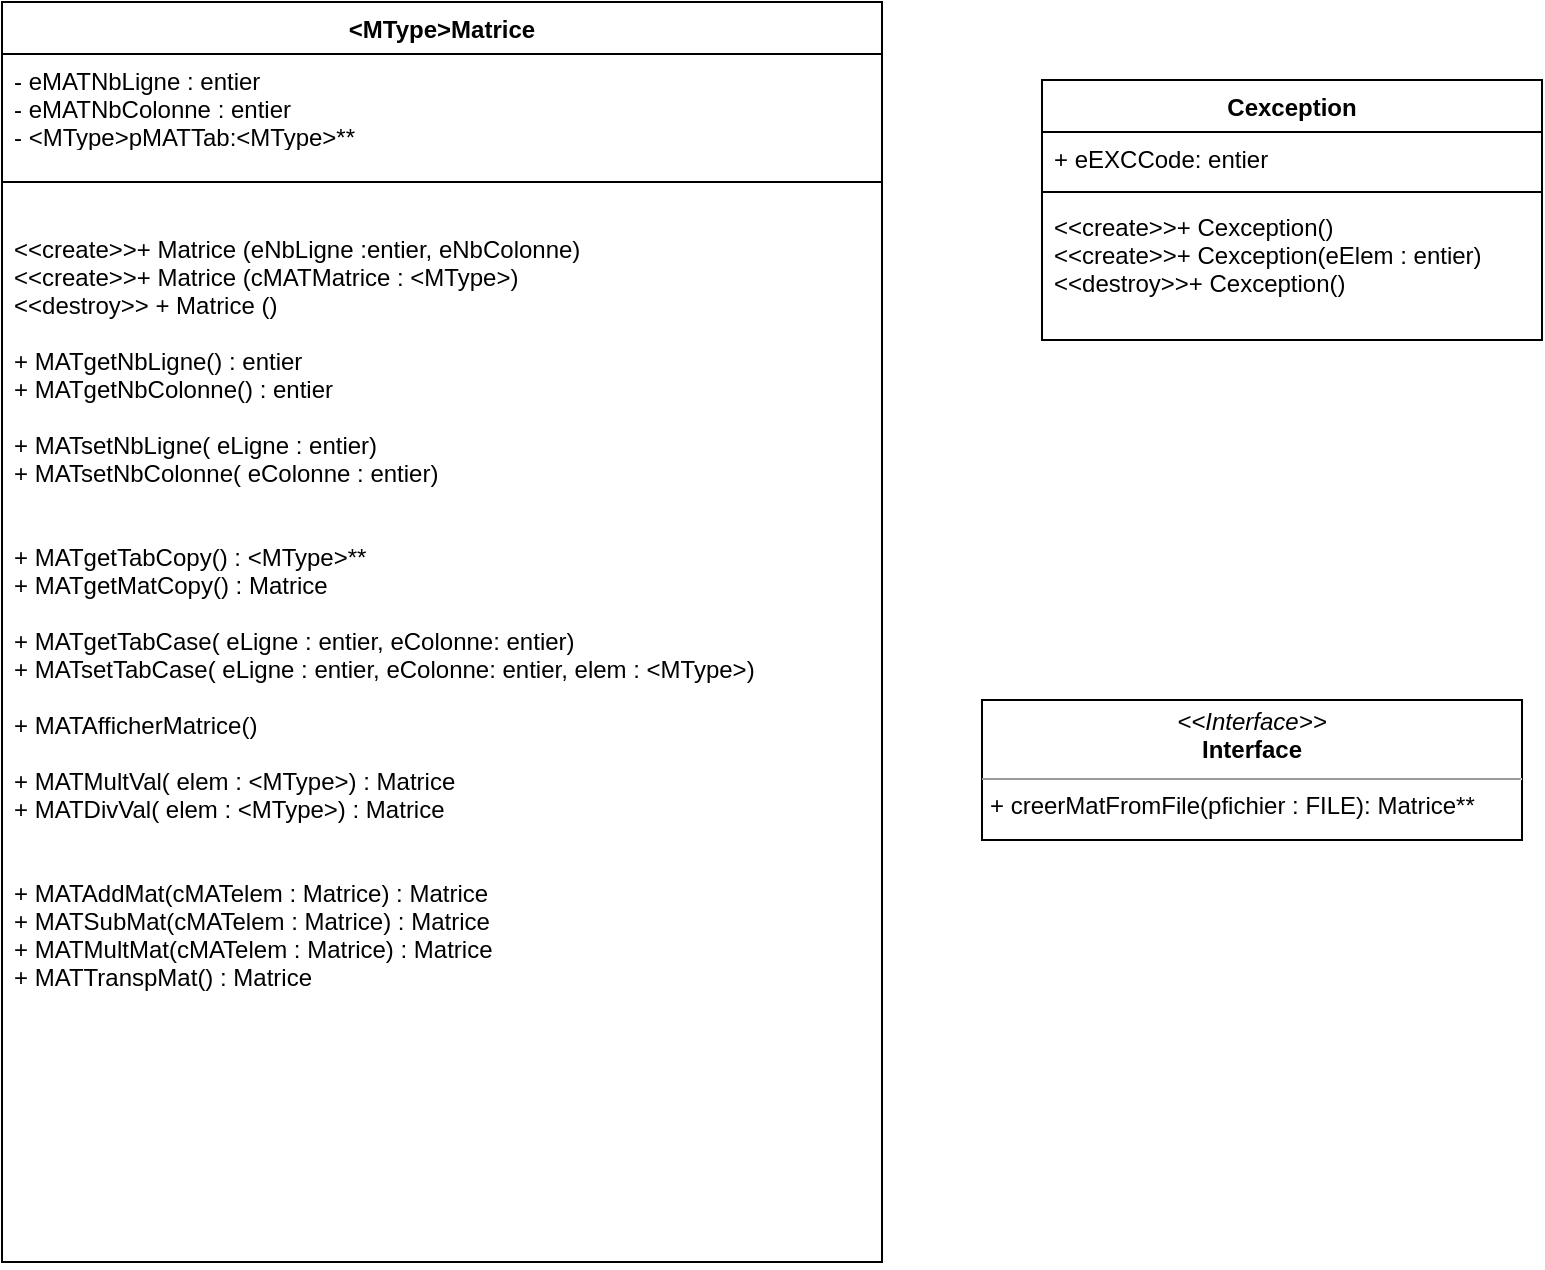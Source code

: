 <mxfile version="14.5.3" type="github"><diagram id="C5RBs43oDa-KdzZeNtuy" name="Page-1"><mxGraphModel dx="1422" dy="762" grid="1" gridSize="10" guides="1" tooltips="1" connect="1" arrows="1" fold="1" page="1" pageScale="1" pageWidth="827" pageHeight="1169" math="0" shadow="0"><root><mxCell id="WIyWlLk6GJQsqaUBKTNV-0"/><mxCell id="WIyWlLk6GJQsqaUBKTNV-1" parent="WIyWlLk6GJQsqaUBKTNV-0"/><mxCell id="6j5N_eswq_ABTqLzLRng-0" value="&lt;MType&gt;Matrice" style="swimlane;fontStyle=1;align=center;verticalAlign=top;childLayout=stackLayout;horizontal=1;startSize=26;horizontalStack=0;resizeParent=1;resizeParentMax=0;resizeLast=0;collapsible=1;marginBottom=0;" parent="WIyWlLk6GJQsqaUBKTNV-1" vertex="1"><mxGeometry x="20" y="81" width="440" height="630" as="geometry"/></mxCell><mxCell id="6j5N_eswq_ABTqLzLRng-1" value="- eMATNbLigne : entier&#10;- eMATNbColonne : entier&#10;- &lt;MType&gt;pMATTab:&lt;MType&gt;** &#10;&#10;" style="text;strokeColor=none;fillColor=none;align=left;verticalAlign=top;spacingLeft=4;spacingRight=4;overflow=hidden;rotatable=0;points=[[0,0.5],[1,0.5]];portConstraint=eastwest;" parent="6j5N_eswq_ABTqLzLRng-0" vertex="1"><mxGeometry y="26" width="440" height="44" as="geometry"/></mxCell><mxCell id="6j5N_eswq_ABTqLzLRng-2" value="" style="line;strokeWidth=1;fillColor=none;align=left;verticalAlign=middle;spacingTop=-1;spacingLeft=3;spacingRight=3;rotatable=0;labelPosition=right;points=[];portConstraint=eastwest;" parent="6j5N_eswq_ABTqLzLRng-0" vertex="1"><mxGeometry y="70" width="440" height="40" as="geometry"/></mxCell><mxCell id="6j5N_eswq_ABTqLzLRng-3" value="&lt;&lt;create&gt;&gt;+ Matrice (eNbLigne :entier, eNbColonne)&#10;&lt;&lt;create&gt;&gt;+ Matrice (cMATMatrice : &lt;MType&gt;)&#10;&lt;&lt;destroy&gt;&gt; + Matrice ()&#10;&#10;+ MATgetNbLigne() : entier&#10;+ MATgetNbColonne() : entier&#10;&#10;+ MATsetNbLigne( eLigne : entier)&#10;+ MATsetNbColonne( eColonne : entier)&#10;&#10;&#10;+ MATgetTabCopy() : &lt;MType&gt;**&#10;+ MATgetMatCopy() : Matrice&#10;&#10;+ MATgetTabCase( eLigne : entier, eColonne: entier)&#10;+ MATsetTabCase( eLigne : entier, eColonne: entier, elem : &lt;MType&gt;)&#10;&#10;+ MATAfficherMatrice()&#10;&#10;+ MATMultVal( elem : &lt;MType&gt;) : Matrice&#10;+ MATDivVal( elem : &lt;MType&gt;) : Matrice&#10;&#10;&#10;+ MATAddMat(cMATelem : Matrice) : Matrice&#10;+ MATSubMat(cMATelem : Matrice) : Matrice&#10;+ MATMultMat(cMATelem : Matrice) : Matrice&#10;+ MATTranspMat() : Matrice&#10;" style="text;strokeColor=none;fillColor=none;align=left;verticalAlign=top;spacingLeft=4;spacingRight=4;overflow=hidden;rotatable=0;points=[[0,0.5],[1,0.5]];portConstraint=eastwest;" parent="6j5N_eswq_ABTqLzLRng-0" vertex="1"><mxGeometry y="110" width="440" height="520" as="geometry"/></mxCell><mxCell id="UPzAUhYSlvsAUSQlGG3C-1" value="Cexception" style="swimlane;fontStyle=1;align=center;verticalAlign=top;childLayout=stackLayout;horizontal=1;startSize=26;horizontalStack=0;resizeParent=1;resizeParentMax=0;resizeLast=0;collapsible=1;marginBottom=0;" parent="WIyWlLk6GJQsqaUBKTNV-1" vertex="1"><mxGeometry x="540" y="120" width="250" height="130" as="geometry"/></mxCell><mxCell id="UPzAUhYSlvsAUSQlGG3C-2" value="+ eEXCCode: entier" style="text;strokeColor=none;fillColor=none;align=left;verticalAlign=top;spacingLeft=4;spacingRight=4;overflow=hidden;rotatable=0;points=[[0,0.5],[1,0.5]];portConstraint=eastwest;" parent="UPzAUhYSlvsAUSQlGG3C-1" vertex="1"><mxGeometry y="26" width="250" height="26" as="geometry"/></mxCell><mxCell id="UPzAUhYSlvsAUSQlGG3C-3" value="" style="line;strokeWidth=1;fillColor=none;align=left;verticalAlign=middle;spacingTop=-1;spacingLeft=3;spacingRight=3;rotatable=0;labelPosition=right;points=[];portConstraint=eastwest;" parent="UPzAUhYSlvsAUSQlGG3C-1" vertex="1"><mxGeometry y="52" width="250" height="8" as="geometry"/></mxCell><mxCell id="UPzAUhYSlvsAUSQlGG3C-4" value="&lt;&lt;create&gt;&gt;+ Cexception()&#10;&lt;&lt;create&gt;&gt;+ Cexception(eElem : entier)&#10;&lt;&lt;destroy&gt;&gt;+ Cexception()" style="text;strokeColor=none;fillColor=none;align=left;verticalAlign=top;spacingLeft=4;spacingRight=4;overflow=hidden;rotatable=0;points=[[0,0.5],[1,0.5]];portConstraint=eastwest;" parent="UPzAUhYSlvsAUSQlGG3C-1" vertex="1"><mxGeometry y="60" width="250" height="70" as="geometry"/></mxCell><mxCell id="UPzAUhYSlvsAUSQlGG3C-5" value="&lt;p style=&quot;margin: 0px ; margin-top: 4px ; text-align: center&quot;&gt;&lt;i&gt;&amp;lt;&amp;lt;Interface&amp;gt;&amp;gt;&lt;/i&gt;&lt;br&gt;&lt;b&gt;Interface&lt;/b&gt;&lt;/p&gt;&lt;hr size=&quot;1&quot;&gt;&lt;p style=&quot;margin: 0px ; margin-left: 4px&quot;&gt;+ creerMatFromFile(pfichier : FILE): Matrice**&lt;br&gt;&lt;/p&gt;" style="verticalAlign=top;align=left;overflow=fill;fontSize=12;fontFamily=Helvetica;html=1;" parent="WIyWlLk6GJQsqaUBKTNV-1" vertex="1"><mxGeometry x="510" y="430" width="270" height="70" as="geometry"/></mxCell></root></mxGraphModel></diagram></mxfile>